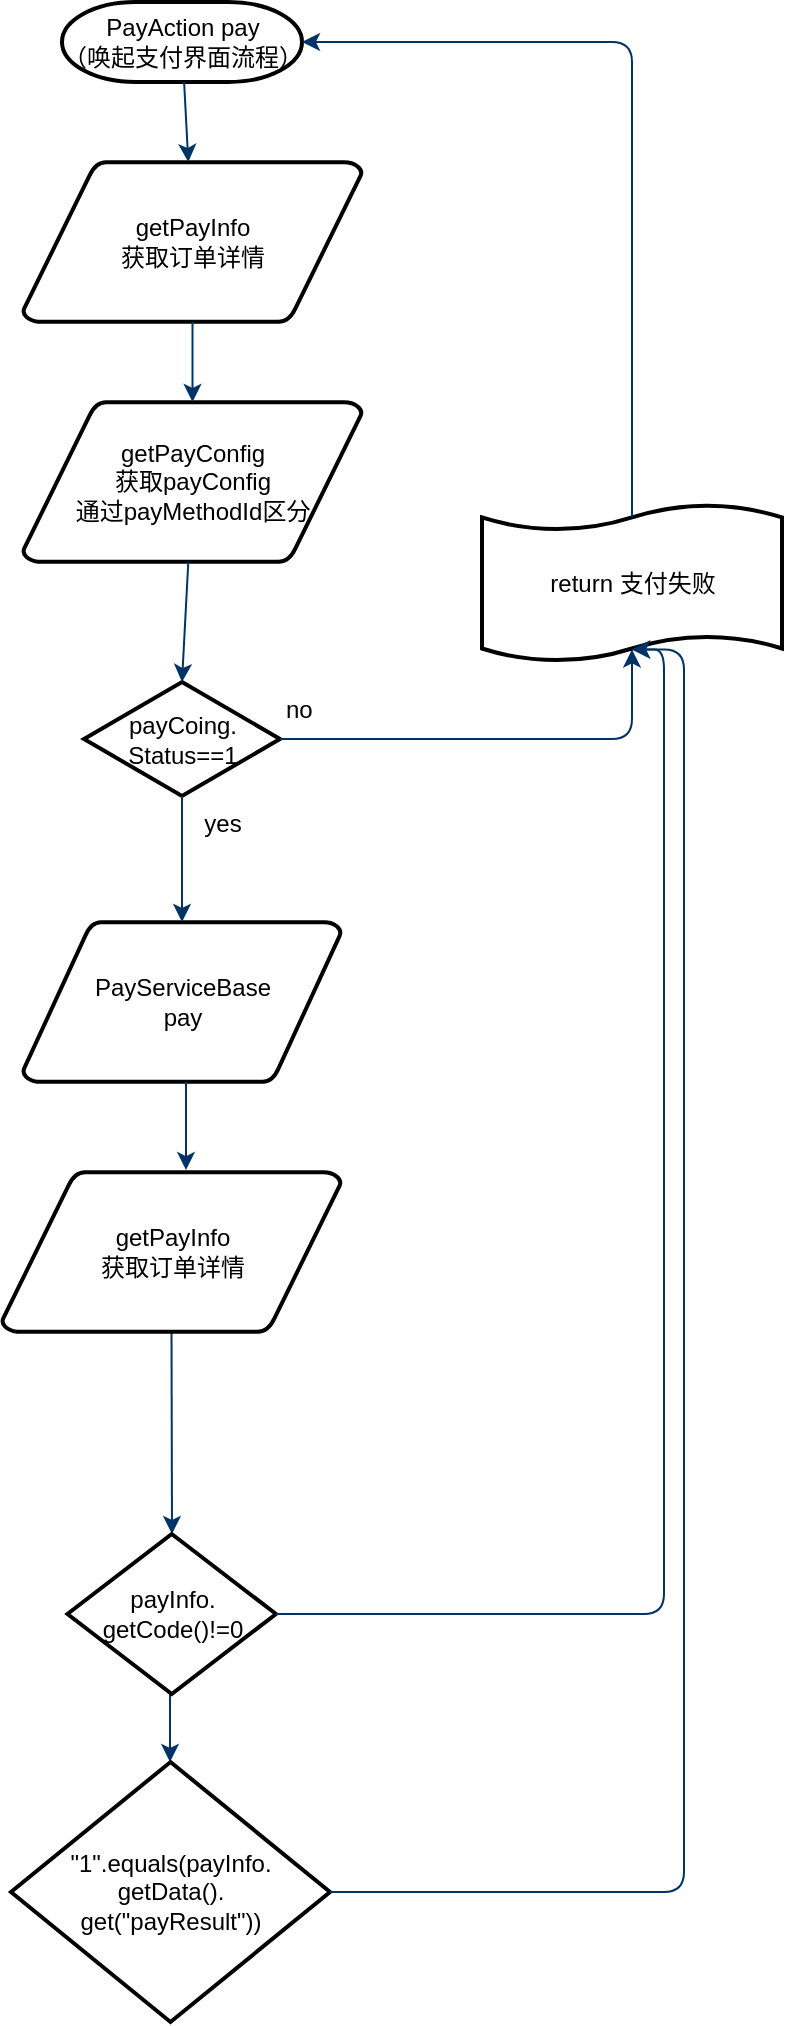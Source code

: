 <mxfile version="13.9.9" type="device"><diagram id="6a731a19-8d31-9384-78a2-239565b7b9f0" name="Page-1"><mxGraphModel dx="1186" dy="588" grid="1" gridSize="10" guides="1" tooltips="1" connect="1" arrows="1" fold="1" page="1" pageScale="1" pageWidth="1169" pageHeight="827" background="#ffffff" math="0" shadow="0"><root><mxCell id="0"/><mxCell id="1" parent="0"/><mxCell id="2" value="PayAction pay&lt;br&gt;（唤起支付界面流程）" style="shape=mxgraph.flowchart.terminator;strokeWidth=2;gradientColor=none;gradientDirection=north;fontStyle=0;html=1;" parent="1" vertex="1"><mxGeometry x="260" y="50" width="120" height="40" as="geometry"/></mxCell><mxCell id="3" value="getPayInfo&lt;br&gt;获取订单详情" style="shape=mxgraph.flowchart.data;strokeWidth=2;gradientColor=none;gradientDirection=north;fontStyle=0;html=1;" parent="1" vertex="1"><mxGeometry x="240.5" y="130" width="169.5" height="80" as="geometry"/></mxCell><mxCell id="4" value="PayServiceBase&lt;br&gt;pay" style="shape=mxgraph.flowchart.data;strokeWidth=2;gradientColor=none;gradientDirection=north;fontStyle=0;html=1;" parent="1" vertex="1"><mxGeometry x="240.5" y="510" width="159" height="80" as="geometry"/></mxCell><mxCell id="5" value="getPayConfig&lt;br&gt;获取payConfig&lt;br&gt;通过payMethodId区分" style="shape=mxgraph.flowchart.data;strokeWidth=2;gradientColor=none;gradientDirection=north;fontStyle=0;html=1;" parent="1" vertex="1"><mxGeometry x="240.5" y="250" width="169.5" height="80" as="geometry"/></mxCell><mxCell id="6" value="payCoing.&lt;br&gt;Status==1" style="shape=mxgraph.flowchart.decision;strokeWidth=2;gradientColor=none;gradientDirection=north;fontStyle=0;html=1;" parent="1" vertex="1"><mxGeometry x="271" y="390" width="98" height="57" as="geometry"/></mxCell><mxCell id="7" style="fontStyle=1;strokeColor=#003366;strokeWidth=1;html=1;" parent="1" source="2" target="3" edge="1"><mxGeometry relative="1" as="geometry"/></mxCell><mxCell id="8" style="fontStyle=1;strokeColor=#003366;strokeWidth=1;html=1;" parent="1" source="3" target="5" edge="1"><mxGeometry relative="1" as="geometry"/></mxCell><mxCell id="9" style="entryX=0.5;entryY=0;entryPerimeter=0;fontStyle=1;strokeColor=#003366;strokeWidth=1;html=1;" parent="1" source="5" target="6" edge="1"><mxGeometry relative="1" as="geometry"/></mxCell><mxCell id="10" value="" style="edgeStyle=elbowEdgeStyle;elbow=horizontal;entryX=0.5;entryY=0.91;entryPerimeter=0;exitX=1;exitY=0.5;exitPerimeter=0;fontStyle=1;strokeColor=#003366;strokeWidth=1;html=1;" parent="1" source="6" target="51" edge="1"><mxGeometry x="381" y="28.5" width="100" height="100" as="geometry"><mxPoint x="750" y="447" as="sourcePoint"/><mxPoint x="765.395" y="318.5" as="targetPoint"/><Array as="points"><mxPoint x="545" y="400"/></Array></mxGeometry></mxCell><mxCell id="11" value="no" style="text;fontStyle=0;html=1;strokeColor=none;gradientColor=none;fillColor=none;strokeWidth=2;" parent="1" vertex="1"><mxGeometry x="370" y="390" width="40" height="26" as="geometry"/></mxCell><mxCell id="12" value="" style="edgeStyle=elbowEdgeStyle;elbow=horizontal;fontColor=#001933;fontStyle=1;strokeColor=#003366;strokeWidth=1;html=1;" parent="1" source="6" target="4" edge="1"><mxGeometry width="100" height="100" as="geometry"><mxPoint y="100" as="sourcePoint"/><mxPoint x="100" as="targetPoint"/></mxGeometry></mxCell><mxCell id="14" value="yes" style="text;fontStyle=0;html=1;strokeColor=none;gradientColor=none;fillColor=none;strokeWidth=2;align=center;" parent="1" vertex="1"><mxGeometry x="320" y="447" width="40" height="26" as="geometry"/></mxCell><mxCell id="17" value="" style="edgeStyle=elbowEdgeStyle;elbow=horizontal;fontStyle=1;strokeColor=#003366;strokeWidth=1;html=1;entryX=0.543;entryY=-0.012;entryDx=0;entryDy=0;entryPerimeter=0;" parent="1" source="4" target="9FcUD9PlnFt7sClBIQXN-56" edge="1"><mxGeometry width="100" height="100" as="geometry"><mxPoint y="100" as="sourcePoint"/><mxPoint x="320" y="640" as="targetPoint"/></mxGeometry></mxCell><mxCell id="21" value="" style="edgeStyle=elbowEdgeStyle;elbow=horizontal;fontStyle=1;strokeColor=#003366;strokeWidth=1;html=1;exitX=0.5;exitY=1;exitDx=0;exitDy=0;exitPerimeter=0;entryX=0.5;entryY=0;entryDx=0;entryDy=0;entryPerimeter=0;" parent="1" source="9FcUD9PlnFt7sClBIQXN-56" target="9FcUD9PlnFt7sClBIQXN-59" edge="1"><mxGeometry width="100" height="100" as="geometry"><mxPoint x="321" y="720" as="sourcePoint"/><mxPoint x="314" y="795.6" as="targetPoint"/></mxGeometry></mxCell><mxCell id="23" value="" style="edgeStyle=elbowEdgeStyle;elbow=horizontal;exitX=0.5;exitY=1;exitPerimeter=0;fontStyle=1;strokeColor=#003366;strokeWidth=1;html=1;entryX=0.5;entryY=0;entryDx=0;entryDy=0;entryPerimeter=0;" parent="1" target="9FcUD9PlnFt7sClBIQXN-63" edge="1"><mxGeometry width="100" height="100" as="geometry"><mxPoint x="314" y="860" as="sourcePoint"/><mxPoint x="314" y="920" as="targetPoint"/></mxGeometry></mxCell><mxCell id="51" value="return 支付失败" style="shape=mxgraph.flowchart.paper_tape;strokeWidth=2;gradientColor=none;gradientDirection=north;fontStyle=0;html=1;" parent="1" vertex="1"><mxGeometry x="470" y="300" width="150" height="81" as="geometry"/></mxCell><mxCell id="52" value="" style="edgeStyle=elbowEdgeStyle;elbow=horizontal;exitX=0.5;exitY=0.09;exitPerimeter=0;fontStyle=1;strokeColor=#003366;strokeWidth=1;html=1;entryX=1;entryY=0.5;entryDx=0;entryDy=0;entryPerimeter=0;" parent="1" source="51" target="2" edge="1"><mxGeometry width="100" height="100" as="geometry"><mxPoint y="100" as="sourcePoint"/><mxPoint x="440" y="150" as="targetPoint"/><Array as="points"><mxPoint x="545" y="300"/></Array></mxGeometry></mxCell><mxCell id="9FcUD9PlnFt7sClBIQXN-56" value="getPayInfo&lt;br&gt;获取订单详情" style="shape=mxgraph.flowchart.data;strokeWidth=2;gradientColor=none;gradientDirection=north;fontStyle=0;html=1;" vertex="1" parent="1"><mxGeometry x="230" y="635" width="169.5" height="80" as="geometry"/></mxCell><mxCell id="9FcUD9PlnFt7sClBIQXN-59" value="payInfo.&lt;br&gt;getCode()!=0" style="shape=mxgraph.flowchart.decision;strokeWidth=2;gradientColor=none;gradientDirection=north;fontStyle=0;html=1;" vertex="1" parent="1"><mxGeometry x="262.75" y="816" width="104.25" height="80" as="geometry"/></mxCell><mxCell id="9FcUD9PlnFt7sClBIQXN-62" value="" style="edgeStyle=elbowEdgeStyle;elbow=horizontal;exitX=1;exitY=0.5;exitPerimeter=0;fontStyle=1;strokeColor=#003366;strokeWidth=1;html=1;exitDx=0;exitDy=0;entryX=0.5;entryY=0.91;entryDx=0;entryDy=0;entryPerimeter=0;" edge="1" parent="1" source="9FcUD9PlnFt7sClBIQXN-59" target="51"><mxGeometry x="397" y="454.79" width="100" height="100" as="geometry"><mxPoint x="385" y="844.79" as="sourcePoint"/><mxPoint x="540" y="450" as="targetPoint"/><Array as="points"><mxPoint x="561" y="826.29"/></Array></mxGeometry></mxCell><mxCell id="9FcUD9PlnFt7sClBIQXN-63" value="&quot;1&quot;.equals(payInfo.&lt;br&gt;getData().&lt;br&gt;get(&quot;payResult&quot;))" style="shape=mxgraph.flowchart.decision;strokeWidth=2;gradientColor=none;gradientDirection=north;fontStyle=0;html=1;" vertex="1" parent="1"><mxGeometry x="234.5" y="930" width="159.5" height="130" as="geometry"/></mxCell><mxCell id="9FcUD9PlnFt7sClBIQXN-64" value="" style="edgeStyle=elbowEdgeStyle;elbow=horizontal;exitX=1;exitY=0.5;exitPerimeter=0;fontStyle=1;strokeColor=#003366;strokeWidth=1;html=1;exitDx=0;exitDy=0;entryX=0.5;entryY=0.91;entryDx=0;entryDy=0;entryPerimeter=0;" edge="1" parent="1" source="9FcUD9PlnFt7sClBIQXN-63" target="51"><mxGeometry x="407" y="464.79" width="100" height="100" as="geometry"><mxPoint x="377" y="866" as="sourcePoint"/><mxPoint x="555" y="383.71" as="targetPoint"/><Array as="points"><mxPoint x="571" y="836.29"/></Array></mxGeometry></mxCell></root></mxGraphModel></diagram></mxfile>